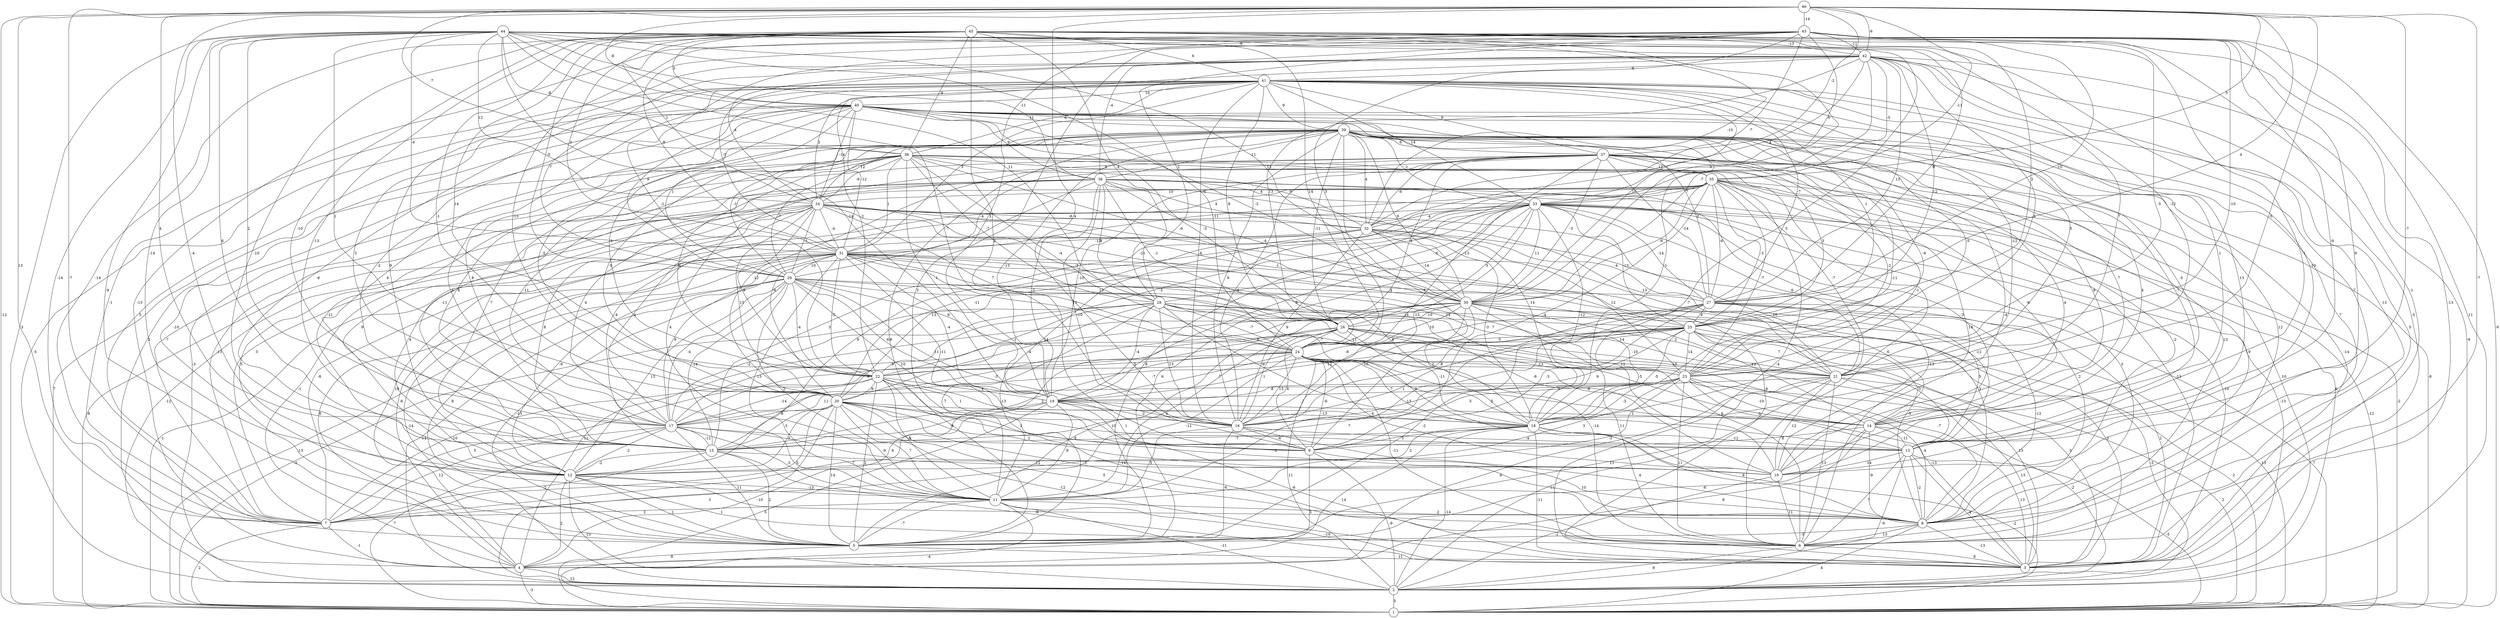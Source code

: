 graph { 
	 fontname="Helvetica,Arial,sans-serif" 
	 node [shape = circle]; 
	 46 -- 1 [label = "-12"];
	 46 -- 5 [label = "-7"];
	 46 -- 6 [label = "-7"];
	 46 -- 7 [label = "13"];
	 46 -- 11 [label = "-4"];
	 46 -- 13 [label = "-7"];
	 46 -- 15 [label = "4"];
	 46 -- 16 [label = "4"];
	 46 -- 18 [label = "-5"];
	 46 -- 27 [label = "4"];
	 46 -- 33 [label = "-11"];
	 46 -- 35 [label = "5"];
	 46 -- 37 [label = "-2"];
	 46 -- 38 [label = "-7"];
	 46 -- 40 [label = "-8"];
	 46 -- 42 [label = "-6"];
	 46 -- 43 [label = "-14"];
	 45 -- 3 [label = "-13"];
	 45 -- 6 [label = "-1"];
	 45 -- 7 [label = "-14"];
	 45 -- 9 [label = "2"];
	 45 -- 10 [label = "-1"];
	 45 -- 12 [label = "-10"];
	 45 -- 15 [label = "-13"];
	 45 -- 17 [label = "-10"];
	 45 -- 20 [label = "-1"];
	 45 -- 22 [label = "14"];
	 45 -- 23 [label = "-5"];
	 45 -- 24 [label = "14"];
	 45 -- 25 [label = "2"];
	 45 -- 28 [label = "-4"];
	 45 -- 29 [label = "-5"];
	 45 -- 30 [label = "9"];
	 45 -- 31 [label = "3"];
	 45 -- 32 [label = "-10"];
	 45 -- 34 [label = "1"];
	 45 -- 38 [label = "-9"];
	 45 -- 40 [label = "5"];
	 45 -- 41 [label = "6"];
	 45 -- 42 [label = "-13"];
	 44 -- 1 [label = "3"];
	 44 -- 5 [label = "-9"];
	 44 -- 6 [label = "7"];
	 44 -- 7 [label = "-14"];
	 44 -- 12 [label = "-14"];
	 44 -- 15 [label = "6"];
	 44 -- 16 [label = "-7"];
	 44 -- 17 [label = "2"];
	 44 -- 18 [label = "5"];
	 44 -- 19 [label = "-14"];
	 44 -- 20 [label = "1"];
	 44 -- 21 [label = "-12"];
	 44 -- 24 [label = "-6"];
	 44 -- 27 [label = "-9"];
	 44 -- 28 [label = "11"];
	 44 -- 30 [label = "13"];
	 44 -- 31 [label = "-4"];
	 44 -- 34 [label = "12"];
	 44 -- 36 [label = "-11"];
	 44 -- 38 [label = "-8"];
	 44 -- 42 [label = "-6"];
	 43 -- 1 [label = "-9"];
	 43 -- 2 [label = "11"];
	 43 -- 4 [label = "-13"];
	 43 -- 5 [label = "3"];
	 43 -- 10 [label = "9"];
	 43 -- 13 [label = "-9"];
	 43 -- 19 [label = "3"];
	 43 -- 20 [label = "-13"];
	 43 -- 22 [label = "-1"];
	 43 -- 23 [label = "-10"];
	 43 -- 24 [label = "3"];
	 43 -- 27 [label = "-10"];
	 43 -- 28 [label = "2"];
	 43 -- 31 [label = "-8"];
	 43 -- 32 [label = "-7"];
	 43 -- 33 [label = "6"];
	 43 -- 36 [label = "-4"];
	 43 -- 42 [label = "-11"];
	 42 -- 1 [label = "-9"];
	 42 -- 3 [label = "-5"];
	 42 -- 6 [label = "13"];
	 42 -- 12 [label = "9"];
	 42 -- 21 [label = "7"];
	 42 -- 22 [label = "-2"];
	 42 -- 23 [label = "3"];
	 42 -- 25 [label = "12"];
	 42 -- 26 [label = "13"];
	 42 -- 27 [label = "13"];
	 42 -- 29 [label = "7"];
	 42 -- 30 [label = "-7"];
	 42 -- 31 [label = "-5"];
	 42 -- 32 [label = "4"];
	 42 -- 34 [label = "-4"];
	 42 -- 35 [label = "-5"];
	 42 -- 41 [label = "-6"];
	 41 -- 3 [label = "5"];
	 41 -- 7 [label = "-1"];
	 41 -- 10 [label = "-5"];
	 41 -- 11 [label = "5"];
	 41 -- 12 [label = "-6"];
	 41 -- 13 [label = "-10"];
	 41 -- 14 [label = "1"];
	 41 -- 15 [label = "-2"];
	 41 -- 16 [label = "-6"];
	 41 -- 17 [label = "3"];
	 41 -- 21 [label = "5"];
	 41 -- 25 [label = "1"];
	 41 -- 26 [label = "8"];
	 41 -- 27 [label = "-7"];
	 41 -- 29 [label = "9"];
	 41 -- 30 [label = "10"];
	 41 -- 31 [label = "3"];
	 41 -- 33 [label = "14"];
	 41 -- 34 [label = "2"];
	 41 -- 37 [label = "6"];
	 41 -- 38 [label = "6"];
	 41 -- 39 [label = "9"];
	 41 -- 40 [label = "10"];
	 40 -- 2 [label = "-5"];
	 40 -- 4 [label = "2"];
	 40 -- 5 [label = "-10"];
	 40 -- 7 [label = "5"];
	 40 -- 8 [label = "7"];
	 40 -- 10 [label = "4"];
	 40 -- 13 [label = "13"];
	 40 -- 15 [label = "4"];
	 40 -- 18 [label = "-1"];
	 40 -- 20 [label = "-5"];
	 40 -- 21 [label = "-12"];
	 40 -- 22 [label = "-1"];
	 40 -- 23 [label = "-5"];
	 40 -- 24 [label = "-3"];
	 40 -- 29 [label = "1"];
	 40 -- 30 [label = "-2"];
	 40 -- 31 [label = "-12"];
	 40 -- 34 [label = "-14"];
	 40 -- 36 [label = "9"];
	 40 -- 39 [label = "11"];
	 39 -- 1 [label = "-8"];
	 39 -- 2 [label = "-3"];
	 39 -- 3 [label = "-14"];
	 39 -- 5 [label = "8"];
	 39 -- 6 [label = "13"];
	 39 -- 8 [label = "12"];
	 39 -- 9 [label = "-3"];
	 39 -- 10 [label = "4"];
	 39 -- 12 [label = "7"];
	 39 -- 13 [label = "-7"];
	 39 -- 14 [label = "7"];
	 39 -- 15 [label = "8"];
	 39 -- 16 [label = "9"];
	 39 -- 17 [label = "8"];
	 39 -- 18 [label = "-11"];
	 39 -- 19 [label = "-13"];
	 39 -- 20 [label = "-5"];
	 39 -- 23 [label = "-6"];
	 39 -- 26 [label = "-11"];
	 39 -- 27 [label = "2"];
	 39 -- 29 [label = "-1"];
	 39 -- 30 [label = "9"];
	 39 -- 32 [label = "4"];
	 39 -- 33 [label = "-1"];
	 39 -- 34 [label = "12"];
	 39 -- 36 [label = "-11"];
	 39 -- 37 [label = "6"];
	 38 -- 1 [label = "7"];
	 38 -- 3 [label = "-4"];
	 38 -- 6 [label = "6"];
	 38 -- 8 [label = "-2"];
	 38 -- 12 [label = "-11"];
	 38 -- 15 [label = "-11"];
	 38 -- 17 [label = "-11"];
	 38 -- 19 [label = "1"];
	 38 -- 22 [label = "6"];
	 38 -- 24 [label = "-4"];
	 38 -- 28 [label = "-7"];
	 38 -- 29 [label = "-7"];
	 38 -- 30 [label = "-6"];
	 38 -- 31 [label = "1"];
	 38 -- 32 [label = "-9"];
	 38 -- 34 [label = "-9"];
	 38 -- 35 [label = "9"];
	 37 -- 2 [label = "10"];
	 37 -- 7 [label = "-7"];
	 37 -- 10 [label = "-4"];
	 37 -- 11 [label = "4"];
	 37 -- 14 [label = "9"];
	 37 -- 16 [label = "-4"];
	 37 -- 18 [label = "-1"];
	 37 -- 19 [label = "-10"];
	 37 -- 20 [label = "12"];
	 37 -- 23 [label = "-2"];
	 37 -- 24 [label = "-13"];
	 37 -- 25 [label = "3"];
	 37 -- 26 [label = "4"];
	 37 -- 27 [label = "-14"];
	 37 -- 29 [label = "-4"];
	 37 -- 30 [label = "-3"];
	 37 -- 32 [label = "-6"];
	 37 -- 35 [label = "12"];
	 36 -- 3 [label = "-13"];
	 36 -- 5 [label = "5"];
	 36 -- 6 [label = "-13"];
	 36 -- 7 [label = "-13"];
	 36 -- 9 [label = "-10"];
	 36 -- 12 [label = "9"];
	 36 -- 17 [label = "4"];
	 36 -- 18 [label = "14"];
	 36 -- 19 [label = "-2"];
	 36 -- 20 [label = "-9"];
	 36 -- 26 [label = "-1"];
	 36 -- 28 [label = "9"];
	 36 -- 30 [label = "-4"];
	 36 -- 32 [label = "4"];
	 36 -- 33 [label = "4"];
	 35 -- 1 [label = "-2"];
	 35 -- 2 [label = "6"];
	 35 -- 5 [label = "8"];
	 35 -- 7 [label = "3"];
	 35 -- 8 [label = "9"];
	 35 -- 9 [label = "-4"];
	 35 -- 10 [label = "14"];
	 35 -- 11 [label = "14"];
	 35 -- 14 [label = "-6"];
	 35 -- 15 [label = "-4"];
	 35 -- 21 [label = "-7"];
	 35 -- 23 [label = "-7"];
	 35 -- 25 [label = "-3"];
	 35 -- 27 [label = "-6"];
	 35 -- 30 [label = "-9"];
	 35 -- 31 [label = "-11"];
	 35 -- 33 [label = "7"];
	 35 -- 34 [label = "10"];
	 34 -- 1 [label = "8"];
	 34 -- 2 [label = "-12"];
	 34 -- 3 [label = "-6"];
	 34 -- 4 [label = "-1"];
	 34 -- 12 [label = "4"];
	 34 -- 14 [label = "10"];
	 34 -- 15 [label = "8"];
	 34 -- 17 [label = "4"];
	 34 -- 20 [label = "13"];
	 34 -- 21 [label = "13"];
	 34 -- 22 [label = "9"];
	 34 -- 24 [label = "7"];
	 34 -- 25 [label = "-1"];
	 34 -- 26 [label = "-3"];
	 34 -- 29 [label = "-1"];
	 34 -- 30 [label = "-11"];
	 34 -- 31 [label = "-4"];
	 34 -- 32 [label = "-8"];
	 33 -- 1 [label = "-12"];
	 33 -- 2 [label = "-13"];
	 33 -- 3 [label = "-10"];
	 33 -- 4 [label = "10"];
	 33 -- 5 [label = "6"];
	 33 -- 8 [label = "3"];
	 33 -- 12 [label = "9"];
	 33 -- 14 [label = "-3"];
	 33 -- 15 [label = "3"];
	 33 -- 16 [label = "-13"];
	 33 -- 18 [label = "-12"];
	 33 -- 19 [label = "9"];
	 33 -- 20 [label = "-11"];
	 33 -- 21 [label = "6"];
	 33 -- 22 [label = "-3"];
	 33 -- 25 [label = "-13"];
	 33 -- 26 [label = "3"];
	 33 -- 27 [label = "-14"];
	 33 -- 28 [label = "6"];
	 33 -- 30 [label = "11"];
	 33 -- 32 [label = "-4"];
	 32 -- 4 [label = "-6"];
	 32 -- 7 [label = "-8"];
	 32 -- 8 [label = "2"];
	 32 -- 16 [label = "9"];
	 32 -- 18 [label = "-3"];
	 32 -- 20 [label = "13"];
	 32 -- 21 [label = "-7"];
	 32 -- 23 [label = "12"];
	 32 -- 27 [label = "-4"];
	 32 -- 30 [label = "-14"];
	 32 -- 31 [label = "-13"];
	 31 -- 1 [label = "-1"];
	 31 -- 2 [label = "-14"];
	 31 -- 4 [label = "8"];
	 31 -- 5 [label = "8"];
	 31 -- 8 [label = "3"];
	 31 -- 9 [label = "-11"];
	 31 -- 10 [label = "12"];
	 31 -- 11 [label = "13"];
	 31 -- 12 [label = "-9"];
	 31 -- 13 [label = "-12"];
	 31 -- 17 [label = "9"];
	 31 -- 18 [label = "6"];
	 31 -- 19 [label = "-4"];
	 31 -- 21 [label = "14"];
	 31 -- 22 [label = "-5"];
	 31 -- 24 [label = "11"];
	 31 -- 26 [label = "13"];
	 31 -- 29 [label = "10"];
	 30 -- 1 [label = "13"];
	 30 -- 3 [label = "2"];
	 30 -- 4 [label = "11"];
	 30 -- 6 [label = "11"];
	 30 -- 14 [label = "-12"];
	 30 -- 15 [label = "-3"];
	 30 -- 16 [label = "10"];
	 30 -- 17 [label = "9"];
	 30 -- 18 [label = "2"];
	 30 -- 21 [label = "2"];
	 30 -- 22 [label = "8"];
	 30 -- 23 [label = "14"];
	 30 -- 24 [label = "10"];
	 30 -- 26 [label = "-10"];
	 29 -- 1 [label = "-13"];
	 29 -- 2 [label = "14"];
	 29 -- 5 [label = "-13"];
	 29 -- 6 [label = "6"];
	 29 -- 9 [label = "10"];
	 29 -- 10 [label = "-8"];
	 29 -- 11 [label = "2"];
	 29 -- 12 [label = "13"];
	 29 -- 15 [label = "-14"];
	 29 -- 16 [label = "-11"];
	 29 -- 17 [label = "-4"];
	 29 -- 19 [label = "-6"];
	 29 -- 22 [label = "-4"];
	 29 -- 24 [label = "9"];
	 29 -- 27 [label = "-4"];
	 28 -- 1 [label = "-2"];
	 28 -- 6 [label = "-14"];
	 28 -- 8 [label = "-5"];
	 28 -- 10 [label = "3"];
	 28 -- 11 [label = "7"];
	 28 -- 16 [label = "13"];
	 28 -- 17 [label = "-2"];
	 28 -- 18 [label = "-9"];
	 28 -- 19 [label = "-4"];
	 28 -- 20 [label = "-4"];
	 28 -- 22 [label = "-1"];
	 28 -- 23 [label = "11"];
	 28 -- 24 [label = "-7"];
	 28 -- 25 [label = "14"];
	 27 -- 1 [label = "7"];
	 27 -- 3 [label = "2"];
	 27 -- 5 [label = "-2"];
	 27 -- 8 [label = "-12"];
	 27 -- 9 [label = "-3"];
	 27 -- 11 [label = "13"];
	 27 -- 13 [label = "5"];
	 27 -- 16 [label = "-8"];
	 27 -- 24 [label = "7"];
	 27 -- 25 [label = "4"];
	 26 -- 3 [label = "13"];
	 26 -- 4 [label = "6"];
	 26 -- 5 [label = "8"];
	 26 -- 8 [label = "-7"];
	 26 -- 9 [label = "4"];
	 26 -- 11 [label = "4"];
	 26 -- 14 [label = "-5"];
	 26 -- 16 [label = "1"];
	 26 -- 17 [label = "9"];
	 26 -- 18 [label = "-11"];
	 26 -- 21 [label = "-10"];
	 26 -- 24 [label = "-7"];
	 25 -- 1 [label = "2"];
	 25 -- 2 [label = "-3"];
	 25 -- 3 [label = "3"];
	 25 -- 7 [label = "7"];
	 25 -- 13 [label = "3"];
	 25 -- 15 [label = "-1"];
	 25 -- 16 [label = "9"];
	 25 -- 17 [label = "-7"];
	 25 -- 18 [label = "-5"];
	 25 -- 19 [label = "12"];
	 25 -- 21 [label = "7"];
	 25 -- 22 [label = "-8"];
	 25 -- 23 [label = "14"];
	 25 -- 24 [label = "-5"];
	 24 -- 2 [label = "11"];
	 24 -- 3 [label = "-13"];
	 24 -- 6 [label = "-11"];
	 24 -- 7 [label = "-10"];
	 24 -- 9 [label = "-6"];
	 24 -- 10 [label = "-4"];
	 24 -- 11 [label = "-11"];
	 24 -- 13 [label = "5"];
	 24 -- 14 [label = "-8"];
	 24 -- 15 [label = "2"];
	 24 -- 16 [label = "13"];
	 24 -- 18 [label = "7"];
	 24 -- 19 [label = "-7"];
	 24 -- 21 [label = "13"];
	 24 -- 22 [label = "-5"];
	 24 -- 23 [label = "-13"];
	 23 -- 2 [label = "-2"];
	 23 -- 6 [label = "11"];
	 23 -- 8 [label = "4"];
	 23 -- 11 [label = "-3"];
	 23 -- 12 [label = "3"];
	 23 -- 13 [label = "-2"];
	 23 -- 14 [label = "-10"];
	 23 -- 16 [label = "5"];
	 23 -- 17 [label = "11"];
	 23 -- 18 [label = "-3"];
	 23 -- 19 [label = "-8"];
	 22 -- 5 [label = "2"];
	 22 -- 6 [label = "-14"];
	 22 -- 7 [label = "5"];
	 22 -- 8 [label = "-2"];
	 22 -- 11 [label = "5"];
	 22 -- 16 [label = "1"];
	 22 -- 17 [label = "-14"];
	 22 -- 18 [label = "-13"];
	 22 -- 19 [label = "4"];
	 22 -- 20 [label = "9"];
	 21 -- 1 [label = "2"];
	 21 -- 2 [label = "11"];
	 21 -- 3 [label = "13"];
	 21 -- 4 [label = "8"];
	 21 -- 5 [label = "11"];
	 21 -- 6 [label = "13"];
	 21 -- 10 [label = "12"];
	 21 -- 19 [label = "9"];
	 20 -- 2 [label = "3"];
	 20 -- 3 [label = "-12"];
	 20 -- 5 [label = "14"];
	 20 -- 6 [label = "5"];
	 20 -- 7 [label = "5"];
	 20 -- 8 [label = "-1"];
	 20 -- 9 [label = "1"];
	 20 -- 10 [label = "2"];
	 20 -- 11 [label = "7"];
	 20 -- 12 [label = "3"];
	 20 -- 13 [label = "10"];
	 20 -- 15 [label = "3"];
	 20 -- 17 [label = "-8"];
	 20 -- 18 [label = "-13"];
	 19 -- 1 [label = "5"];
	 19 -- 3 [label = "-6"];
	 19 -- 7 [label = "7"];
	 19 -- 9 [label = "1"];
	 19 -- 11 [label = "8"];
	 19 -- 14 [label = "1"];
	 19 -- 15 [label = "-9"];
	 19 -- 16 [label = "-2"];
	 18 -- 1 [label = "-2"];
	 18 -- 2 [label = "-14"];
	 18 -- 3 [label = "-11"];
	 18 -- 4 [label = "14"];
	 18 -- 8 [label = "8"];
	 18 -- 9 [label = "3"];
	 18 -- 12 [label = "2"];
	 18 -- 13 [label = "-12"];
	 18 -- 15 [label = "-7"];
	 17 -- 1 [label = "7"];
	 17 -- 5 [label = "11"];
	 17 -- 7 [label = "12"];
	 17 -- 10 [label = "-9"];
	 17 -- 11 [label = "-2"];
	 17 -- 12 [label = "-2"];
	 17 -- 13 [label = "1"];
	 17 -- 15 [label = "-12"];
	 16 -- 5 [label = "-6"];
	 16 -- 8 [label = "4"];
	 16 -- 9 [label = "-6"];
	 16 -- 11 [label = "5"];
	 16 -- 13 [label = "-4"];
	 15 -- 3 [label = "-9"];
	 15 -- 5 [label = "2"];
	 15 -- 7 [label = "-2"];
	 15 -- 10 [label = "-12"];
	 15 -- 12 [label = "-2"];
	 14 -- 3 [label = "13"];
	 14 -- 4 [label = "8"];
	 14 -- 5 [label = "-6"];
	 14 -- 8 [label = "-9"];
	 14 -- 9 [label = "8"];
	 14 -- 13 [label = "-11"];
	 13 -- 1 [label = "-5"];
	 13 -- 2 [label = "-9"];
	 13 -- 3 [label = "-4"];
	 13 -- 6 [label = "7"];
	 13 -- 8 [label = "-2"];
	 13 -- 10 [label = "-14"];
	 12 -- 2 [label = "-13"];
	 12 -- 4 [label = "2"];
	 12 -- 5 [label = "-1"];
	 12 -- 6 [label = "1"];
	 12 -- 8 [label = "-10"];
	 12 -- 11 [label = "-13"];
	 11 -- 1 [label = "-4"];
	 11 -- 2 [label = "-11"];
	 11 -- 3 [label = "-10"];
	 11 -- 5 [label = "-7"];
	 11 -- 7 [label = "2"];
	 11 -- 8 [label = "-2"];
	 10 -- 2 [label = "-1"];
	 10 -- 6 [label = "11"];
	 9 -- 2 [label = "-9"];
	 9 -- 4 [label = "3"];
	 9 -- 8 [label = "10"];
	 8 -- 1 [label = "4"];
	 8 -- 3 [label = "-13"];
	 8 -- 5 [label = "-3"];
	 8 -- 6 [label = "13"];
	 7 -- 1 [label = "2"];
	 7 -- 4 [label = "-1"];
	 6 -- 2 [label = "8"];
	 6 -- 3 [label = "8"];
	 5 -- 3 [label = "11"];
	 5 -- 4 [label = "8"];
	 4 -- 1 [label = "-3"];
	 4 -- 2 [label = "12"];
	 2 -- 1 [label = "5"];
	 1;
	 2;
	 3;
	 4;
	 5;
	 6;
	 7;
	 8;
	 9;
	 10;
	 11;
	 12;
	 13;
	 14;
	 15;
	 16;
	 17;
	 18;
	 19;
	 20;
	 21;
	 22;
	 23;
	 24;
	 25;
	 26;
	 27;
	 28;
	 29;
	 30;
	 31;
	 32;
	 33;
	 34;
	 35;
	 36;
	 37;
	 38;
	 39;
	 40;
	 41;
	 42;
	 43;
	 44;
	 45;
	 46;
}
